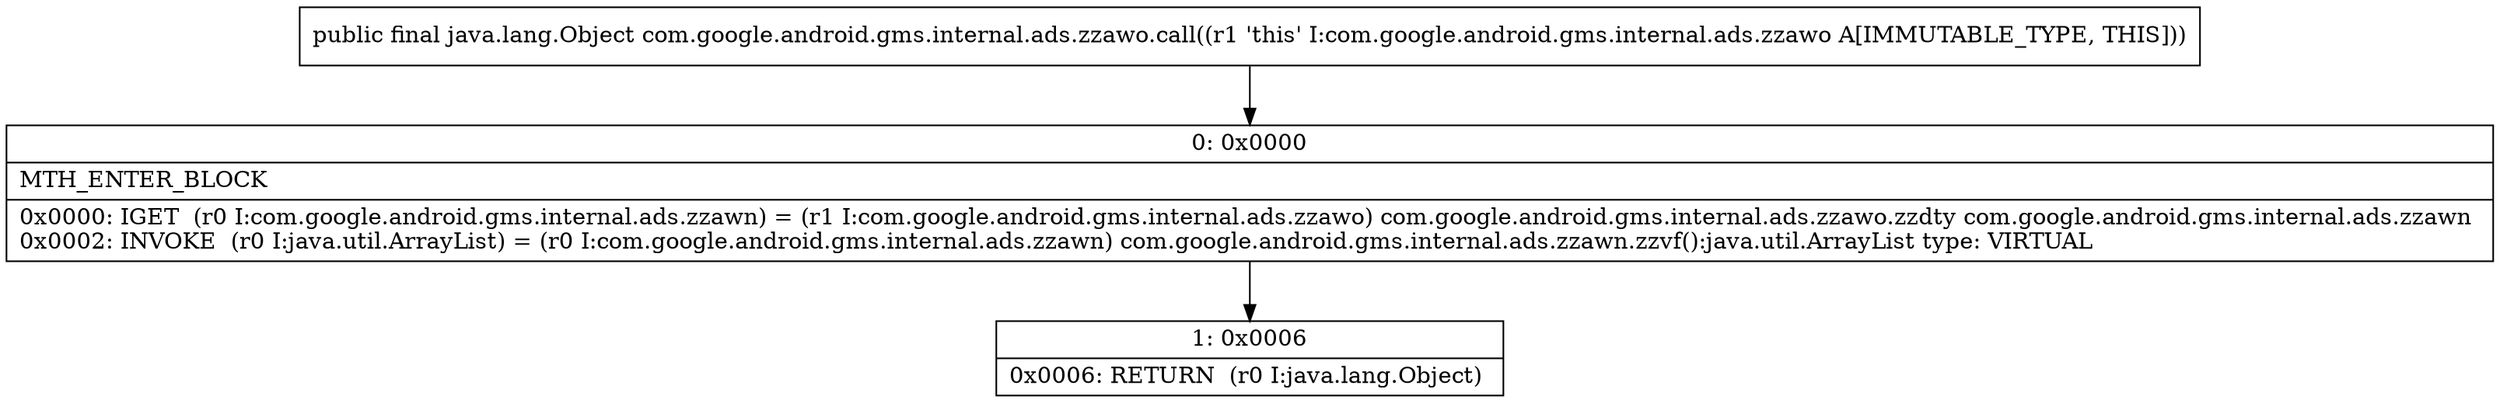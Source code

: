 digraph "CFG forcom.google.android.gms.internal.ads.zzawo.call()Ljava\/lang\/Object;" {
Node_0 [shape=record,label="{0\:\ 0x0000|MTH_ENTER_BLOCK\l|0x0000: IGET  (r0 I:com.google.android.gms.internal.ads.zzawn) = (r1 I:com.google.android.gms.internal.ads.zzawo) com.google.android.gms.internal.ads.zzawo.zzdty com.google.android.gms.internal.ads.zzawn \l0x0002: INVOKE  (r0 I:java.util.ArrayList) = (r0 I:com.google.android.gms.internal.ads.zzawn) com.google.android.gms.internal.ads.zzawn.zzvf():java.util.ArrayList type: VIRTUAL \l}"];
Node_1 [shape=record,label="{1\:\ 0x0006|0x0006: RETURN  (r0 I:java.lang.Object) \l}"];
MethodNode[shape=record,label="{public final java.lang.Object com.google.android.gms.internal.ads.zzawo.call((r1 'this' I:com.google.android.gms.internal.ads.zzawo A[IMMUTABLE_TYPE, THIS])) }"];
MethodNode -> Node_0;
Node_0 -> Node_1;
}

